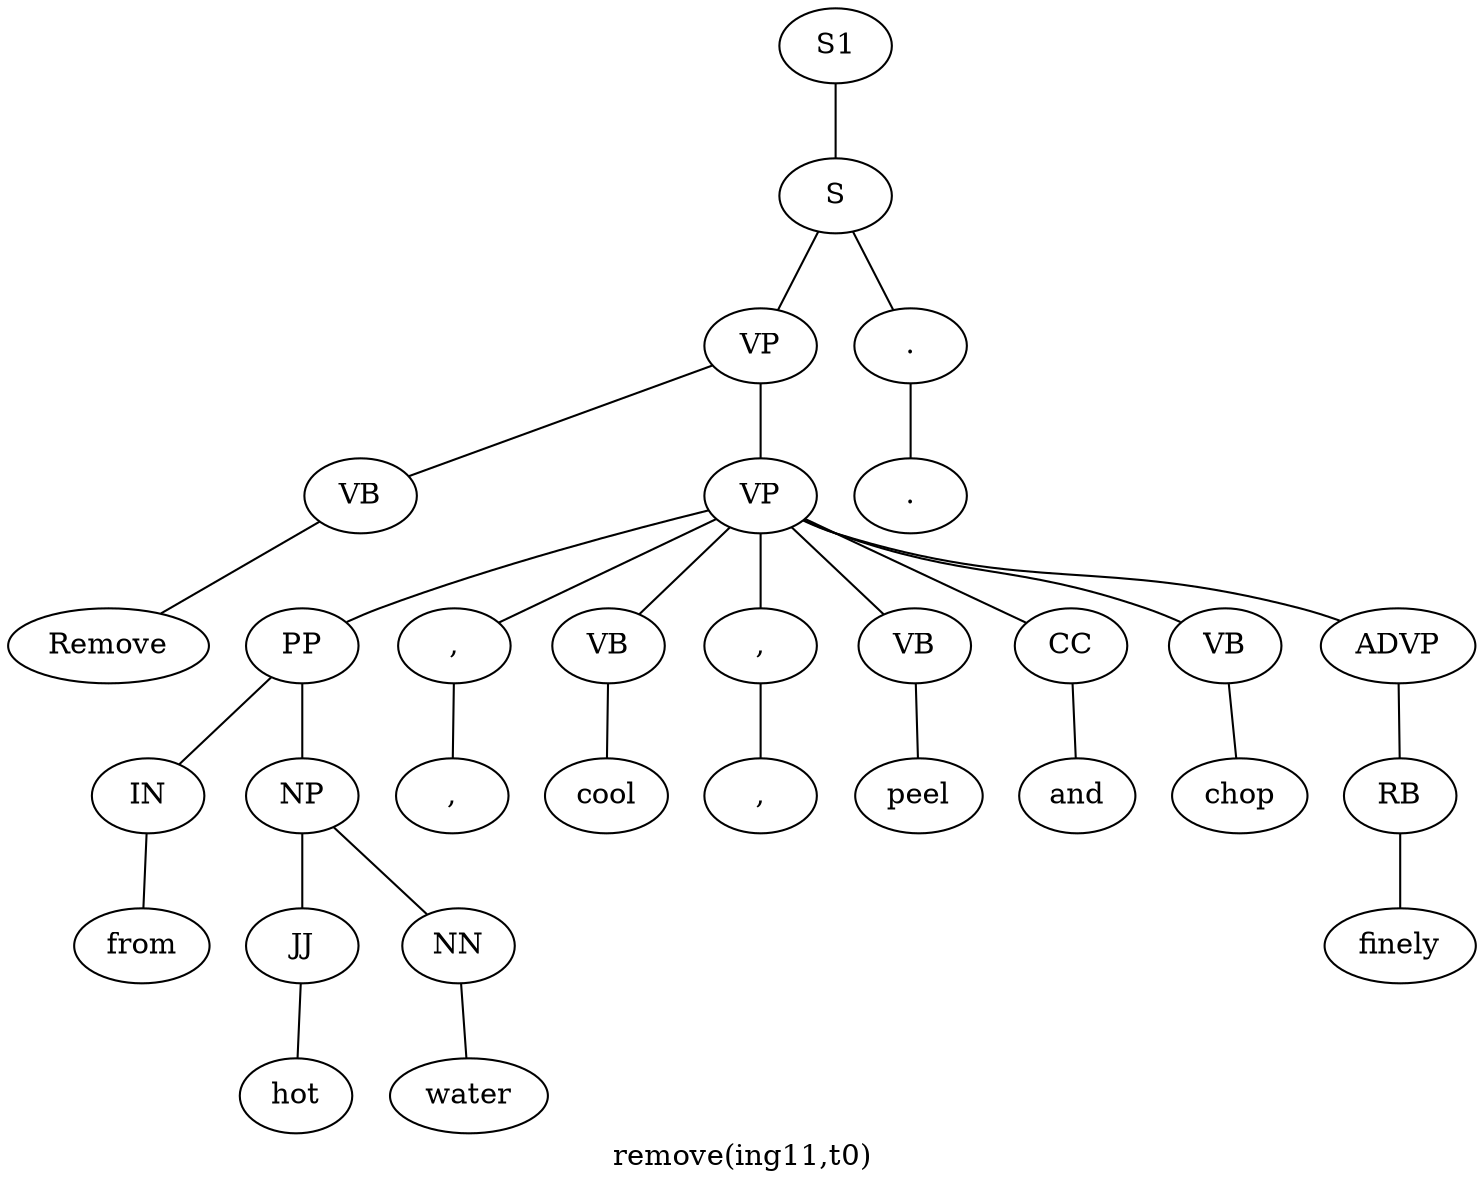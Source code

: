 graph SyntaxGraph {
	label = "remove(ing11,t0)";
	Node0 [label="S1"];
	Node1 [label="S"];
	Node2 [label="VP"];
	Node3 [label="VB"];
	Node4 [label="Remove"];
	Node5 [label="VP"];
	Node6 [label="PP"];
	Node7 [label="IN"];
	Node8 [label="from"];
	Node9 [label="NP"];
	Node10 [label="JJ"];
	Node11 [label="hot"];
	Node12 [label="NN"];
	Node13 [label="water"];
	Node14 [label=","];
	Node15 [label=","];
	Node16 [label="VB"];
	Node17 [label="cool"];
	Node18 [label=","];
	Node19 [label=","];
	Node20 [label="VB"];
	Node21 [label="peel"];
	Node22 [label="CC"];
	Node23 [label="and"];
	Node24 [label="VB"];
	Node25 [label="chop"];
	Node26 [label="ADVP"];
	Node27 [label="RB"];
	Node28 [label="finely"];
	Node29 [label="."];
	Node30 [label="."];

	Node0 -- Node1;
	Node1 -- Node2;
	Node1 -- Node29;
	Node2 -- Node3;
	Node2 -- Node5;
	Node3 -- Node4;
	Node5 -- Node6;
	Node5 -- Node14;
	Node5 -- Node16;
	Node5 -- Node18;
	Node5 -- Node20;
	Node5 -- Node22;
	Node5 -- Node24;
	Node5 -- Node26;
	Node6 -- Node7;
	Node6 -- Node9;
	Node7 -- Node8;
	Node9 -- Node10;
	Node9 -- Node12;
	Node10 -- Node11;
	Node12 -- Node13;
	Node14 -- Node15;
	Node16 -- Node17;
	Node18 -- Node19;
	Node20 -- Node21;
	Node22 -- Node23;
	Node24 -- Node25;
	Node26 -- Node27;
	Node27 -- Node28;
	Node29 -- Node30;
}